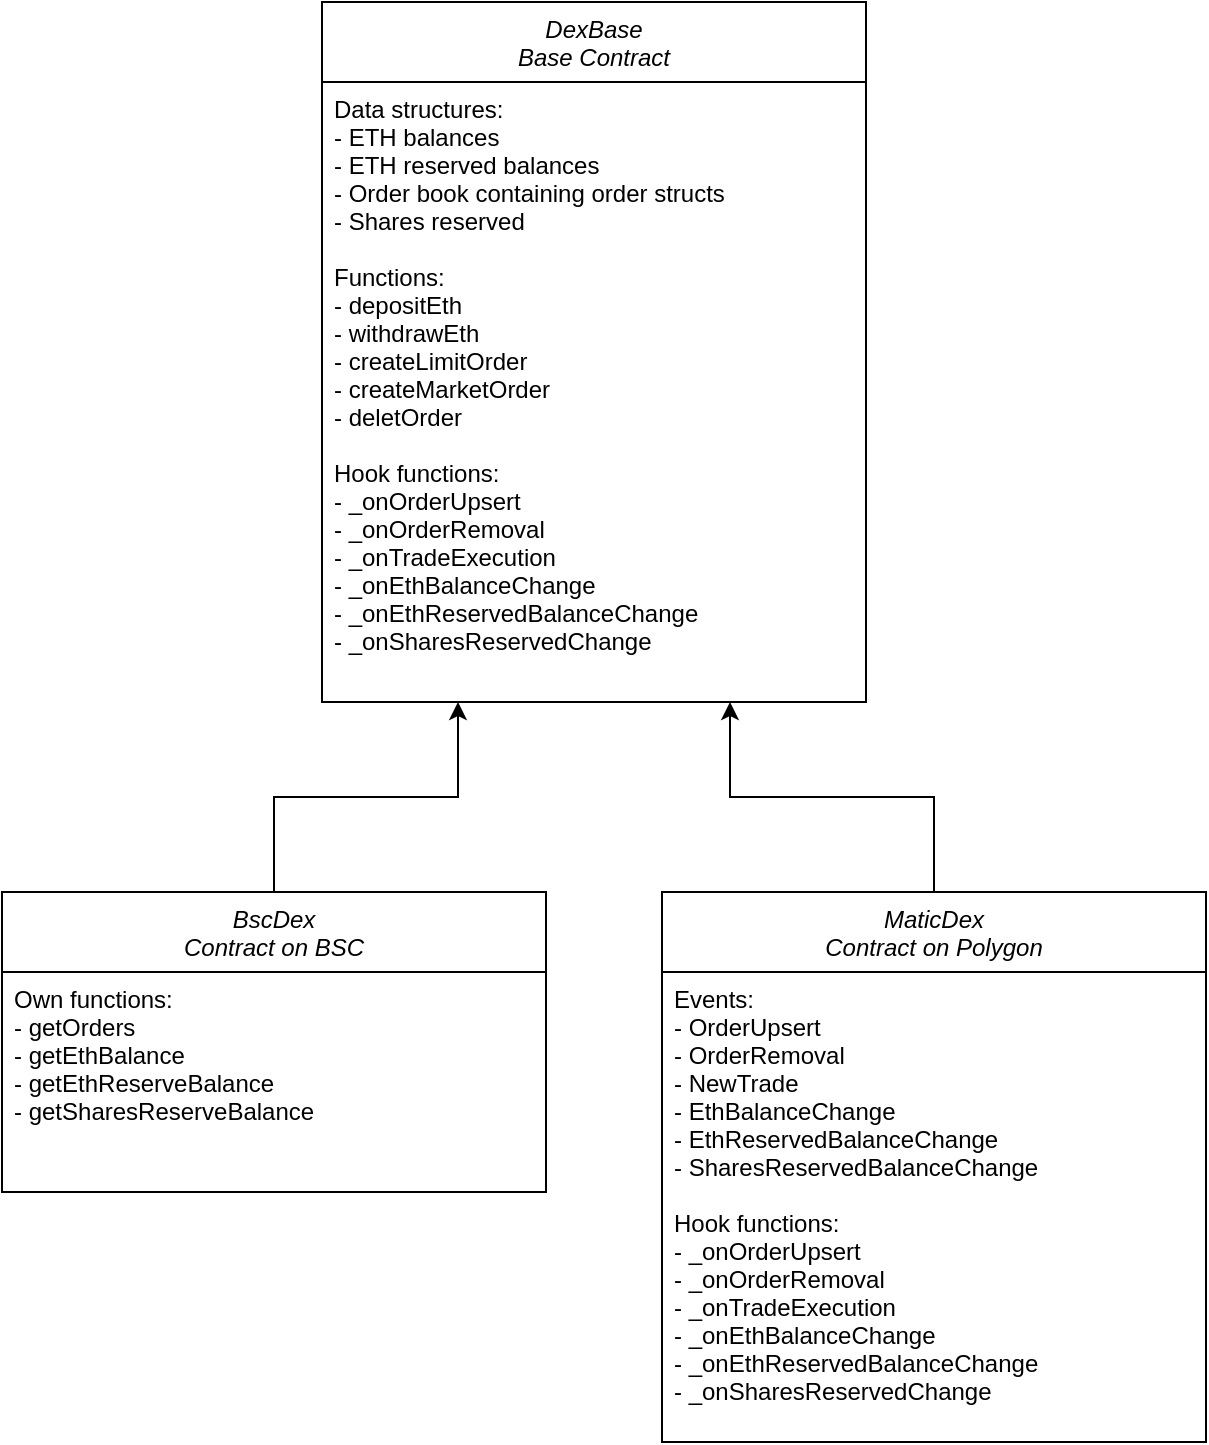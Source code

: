 <mxfile version="15.4.3" type="device"><diagram id="C5RBs43oDa-KdzZeNtuy" name="Page-1"><mxGraphModel dx="1232" dy="811" grid="1" gridSize="10" guides="1" tooltips="1" connect="1" arrows="1" fold="1" page="1" pageScale="1" pageWidth="827" pageHeight="1169" math="0" shadow="0"><root><mxCell id="WIyWlLk6GJQsqaUBKTNV-0"/><mxCell id="WIyWlLk6GJQsqaUBKTNV-1" parent="WIyWlLk6GJQsqaUBKTNV-0"/><mxCell id="IIv-33vwkxbgtOoR7ffz-0" value="DexBase&#10;Base Contract&#10;" style="swimlane;fontStyle=2;align=center;verticalAlign=top;childLayout=stackLayout;horizontal=1;startSize=40;horizontalStack=0;resizeParent=1;resizeLast=0;collapsible=1;marginBottom=0;rounded=0;shadow=0;strokeWidth=1;" parent="WIyWlLk6GJQsqaUBKTNV-1" vertex="1"><mxGeometry x="540" y="140" width="272" height="350" as="geometry"><mxRectangle x="230" y="140" width="160" height="26" as="alternateBounds"/></mxGeometry></mxCell><mxCell id="IIv-33vwkxbgtOoR7ffz-4" value="Data structures:&#10;- ETH balances&#10;- ETH reserved balances&#10;- Order book containing order structs&#10;- Shares reserved&#10;&#10;Functions:&#10;- depositEth&#10;- withdrawEth&#10;- createLimitOrder&#10;- createMarketOrder&#10;- deletOrder&#10;&#10;Hook functions:&#10;- _onOrderUpsert&#10;- _onOrderRemoval&#10;- _onTradeExecution&#10;- _onEthBalanceChange&#10;- _onEthReservedBalanceChange&#10;- _onSharesReservedChange" style="text;align=left;verticalAlign=top;spacingLeft=4;spacingRight=4;overflow=hidden;rotatable=0;points=[[0,0.5],[1,0.5]];portConstraint=eastwest;" parent="IIv-33vwkxbgtOoR7ffz-0" vertex="1"><mxGeometry y="40" width="272" height="310" as="geometry"/></mxCell><mxCell id="IIv-33vwkxbgtOoR7ffz-10" style="edgeStyle=orthogonalEdgeStyle;rounded=0;orthogonalLoop=1;jettySize=auto;html=1;entryX=0.25;entryY=1;entryDx=0;entryDy=0;" parent="WIyWlLk6GJQsqaUBKTNV-1" source="IIv-33vwkxbgtOoR7ffz-5" target="IIv-33vwkxbgtOoR7ffz-0" edge="1"><mxGeometry relative="1" as="geometry"/></mxCell><mxCell id="IIv-33vwkxbgtOoR7ffz-5" value="BscDex&#10;Contract on BSC" style="swimlane;fontStyle=2;align=center;verticalAlign=top;childLayout=stackLayout;horizontal=1;startSize=40;horizontalStack=0;resizeParent=1;resizeLast=0;collapsible=1;marginBottom=0;rounded=0;shadow=0;strokeWidth=1;" parent="WIyWlLk6GJQsqaUBKTNV-1" vertex="1"><mxGeometry x="380" y="585" width="272" height="150" as="geometry"><mxRectangle x="230" y="140" width="160" height="26" as="alternateBounds"/></mxGeometry></mxCell><mxCell id="IIv-33vwkxbgtOoR7ffz-6" value="Own functions:&#10;- getOrders&#10;- getEthBalance&#10;- getEthReserveBalance&#10;- getSharesReserveBalance" style="text;align=left;verticalAlign=top;spacingLeft=4;spacingRight=4;overflow=hidden;rotatable=0;points=[[0,0.5],[1,0.5]];portConstraint=eastwest;" parent="IIv-33vwkxbgtOoR7ffz-5" vertex="1"><mxGeometry y="40" width="272" height="110" as="geometry"/></mxCell><mxCell id="IIv-33vwkxbgtOoR7ffz-11" style="edgeStyle=orthogonalEdgeStyle;rounded=0;orthogonalLoop=1;jettySize=auto;html=1;entryX=0.75;entryY=1;entryDx=0;entryDy=0;" parent="WIyWlLk6GJQsqaUBKTNV-1" source="IIv-33vwkxbgtOoR7ffz-7" target="IIv-33vwkxbgtOoR7ffz-0" edge="1"><mxGeometry relative="1" as="geometry"/></mxCell><mxCell id="IIv-33vwkxbgtOoR7ffz-7" value="MaticDex&#10;Contract on Polygon&#10;" style="swimlane;fontStyle=2;align=center;verticalAlign=top;childLayout=stackLayout;horizontal=1;startSize=40;horizontalStack=0;resizeParent=1;resizeLast=0;collapsible=1;marginBottom=0;rounded=0;shadow=0;strokeWidth=1;" parent="WIyWlLk6GJQsqaUBKTNV-1" vertex="1"><mxGeometry x="710" y="585" width="272" height="275" as="geometry"><mxRectangle x="230" y="140" width="160" height="26" as="alternateBounds"/></mxGeometry></mxCell><mxCell id="IIv-33vwkxbgtOoR7ffz-8" value="Events:&#10;- OrderUpsert&#10;- OrderRemoval&#10;- NewTrade&#10;- EthBalanceChange&#10;- EthReservedBalanceChange&#10;- SharesReservedBalanceChange&#10;&#10;Hook functions:&#10;- _onOrderUpsert&#10;- _onOrderRemoval&#10;- _onTradeExecution&#10;- _onEthBalanceChange&#10;- _onEthReservedBalanceChange&#10;- _onSharesReservedChange&#10;" style="text;align=left;verticalAlign=top;spacingLeft=4;spacingRight=4;overflow=hidden;rotatable=0;points=[[0,0.5],[1,0.5]];portConstraint=eastwest;" parent="IIv-33vwkxbgtOoR7ffz-7" vertex="1"><mxGeometry y="40" width="272" height="230" as="geometry"/></mxCell></root></mxGraphModel></diagram></mxfile>